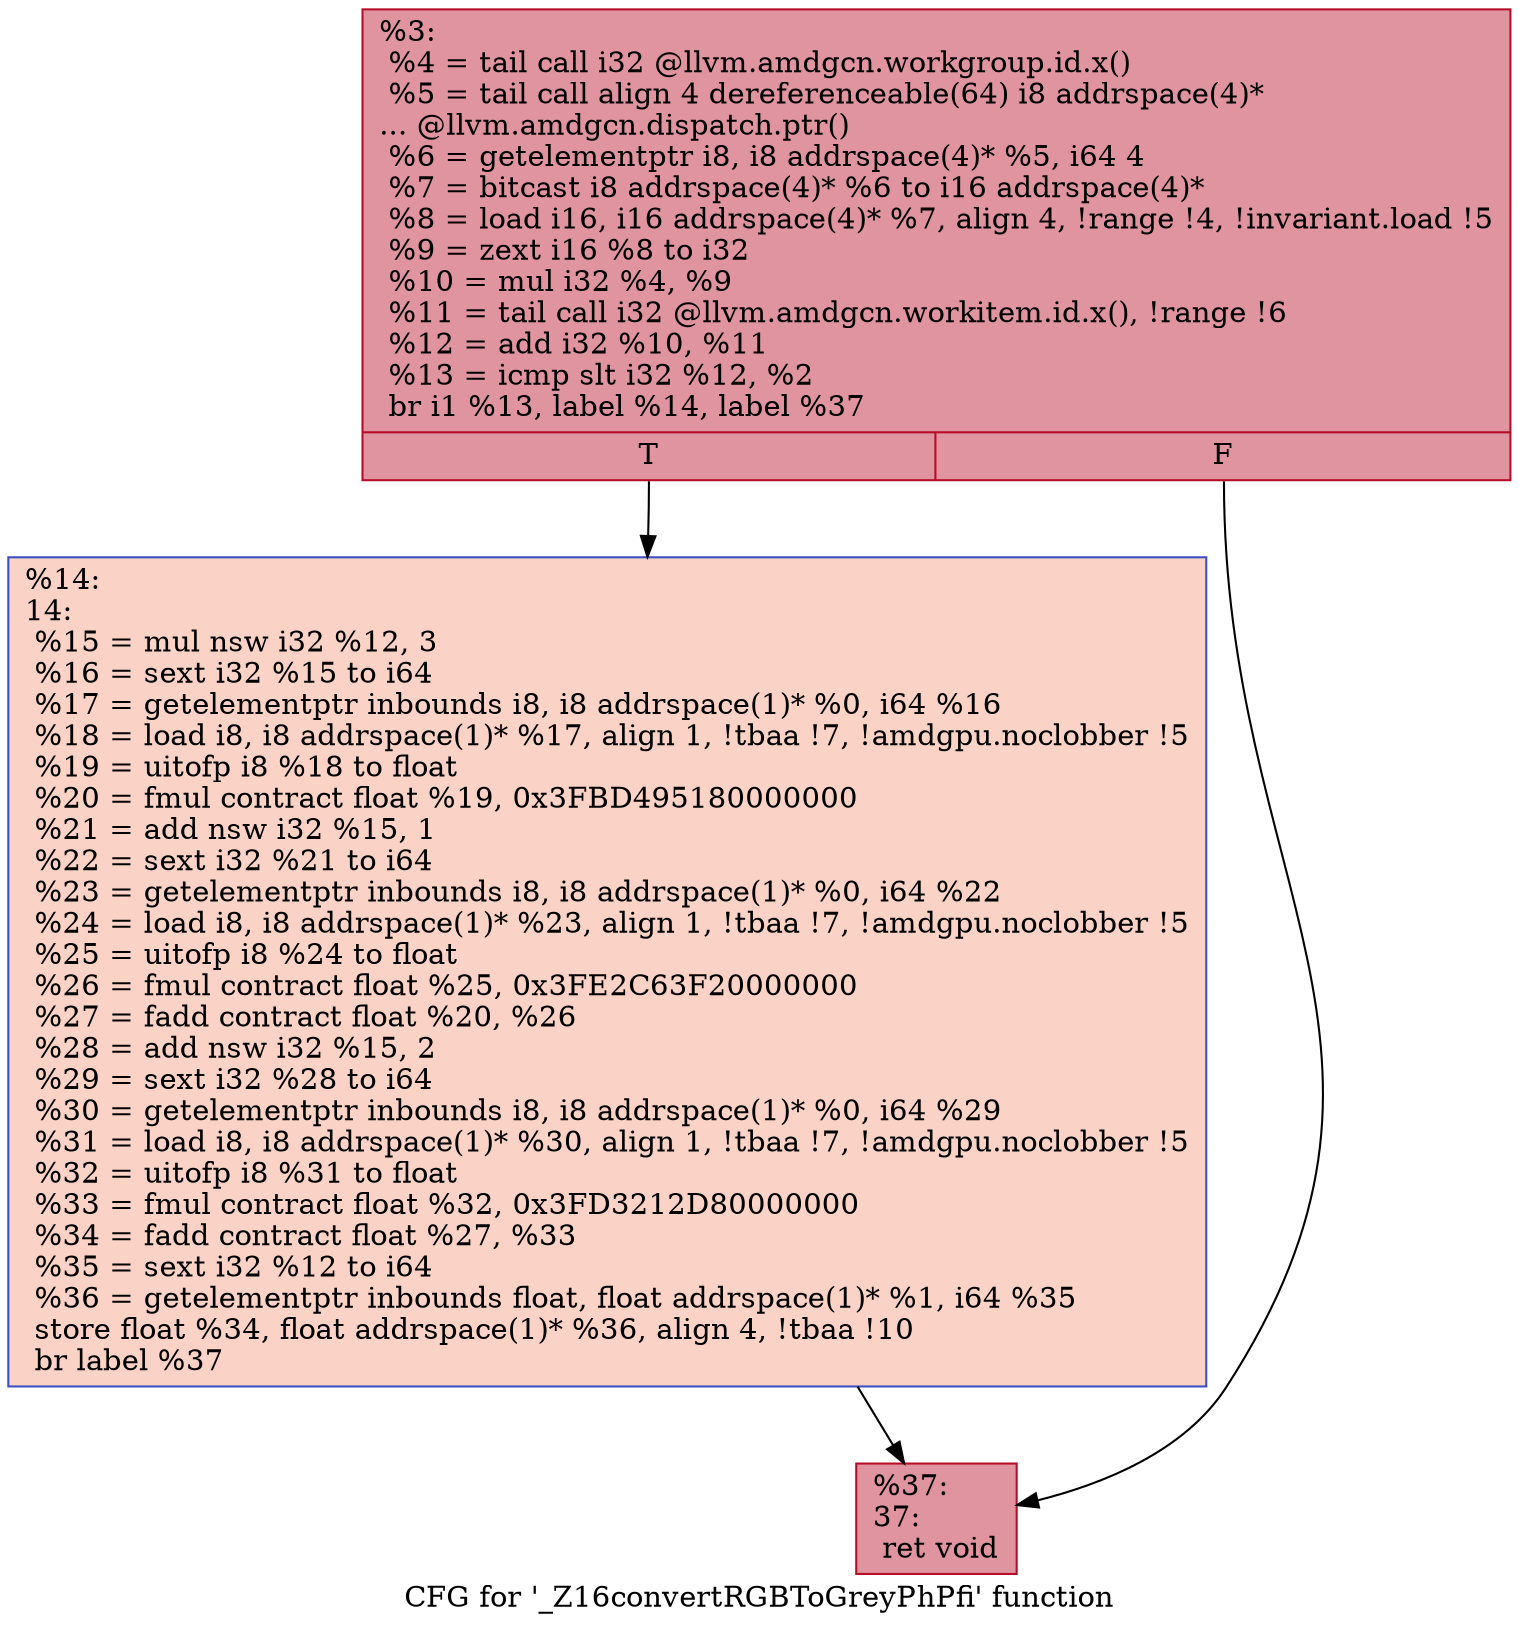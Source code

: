 digraph "CFG for '_Z16convertRGBToGreyPhPfi' function" {
	label="CFG for '_Z16convertRGBToGreyPhPfi' function";

	Node0x5a9cdb0 [shape=record,color="#b70d28ff", style=filled, fillcolor="#b70d2870",label="{%3:\l  %4 = tail call i32 @llvm.amdgcn.workgroup.id.x()\l  %5 = tail call align 4 dereferenceable(64) i8 addrspace(4)*\l... @llvm.amdgcn.dispatch.ptr()\l  %6 = getelementptr i8, i8 addrspace(4)* %5, i64 4\l  %7 = bitcast i8 addrspace(4)* %6 to i16 addrspace(4)*\l  %8 = load i16, i16 addrspace(4)* %7, align 4, !range !4, !invariant.load !5\l  %9 = zext i16 %8 to i32\l  %10 = mul i32 %4, %9\l  %11 = tail call i32 @llvm.amdgcn.workitem.id.x(), !range !6\l  %12 = add i32 %10, %11\l  %13 = icmp slt i32 %12, %2\l  br i1 %13, label %14, label %37\l|{<s0>T|<s1>F}}"];
	Node0x5a9cdb0:s0 -> Node0x5a9e660;
	Node0x5a9cdb0:s1 -> Node0x5a9e6f0;
	Node0x5a9e660 [shape=record,color="#3d50c3ff", style=filled, fillcolor="#f59c7d70",label="{%14:\l14:                                               \l  %15 = mul nsw i32 %12, 3\l  %16 = sext i32 %15 to i64\l  %17 = getelementptr inbounds i8, i8 addrspace(1)* %0, i64 %16\l  %18 = load i8, i8 addrspace(1)* %17, align 1, !tbaa !7, !amdgpu.noclobber !5\l  %19 = uitofp i8 %18 to float\l  %20 = fmul contract float %19, 0x3FBD495180000000\l  %21 = add nsw i32 %15, 1\l  %22 = sext i32 %21 to i64\l  %23 = getelementptr inbounds i8, i8 addrspace(1)* %0, i64 %22\l  %24 = load i8, i8 addrspace(1)* %23, align 1, !tbaa !7, !amdgpu.noclobber !5\l  %25 = uitofp i8 %24 to float\l  %26 = fmul contract float %25, 0x3FE2C63F20000000\l  %27 = fadd contract float %20, %26\l  %28 = add nsw i32 %15, 2\l  %29 = sext i32 %28 to i64\l  %30 = getelementptr inbounds i8, i8 addrspace(1)* %0, i64 %29\l  %31 = load i8, i8 addrspace(1)* %30, align 1, !tbaa !7, !amdgpu.noclobber !5\l  %32 = uitofp i8 %31 to float\l  %33 = fmul contract float %32, 0x3FD3212D80000000\l  %34 = fadd contract float %27, %33\l  %35 = sext i32 %12 to i64\l  %36 = getelementptr inbounds float, float addrspace(1)* %1, i64 %35\l  store float %34, float addrspace(1)* %36, align 4, !tbaa !10\l  br label %37\l}"];
	Node0x5a9e660 -> Node0x5a9e6f0;
	Node0x5a9e6f0 [shape=record,color="#b70d28ff", style=filled, fillcolor="#b70d2870",label="{%37:\l37:                                               \l  ret void\l}"];
}
